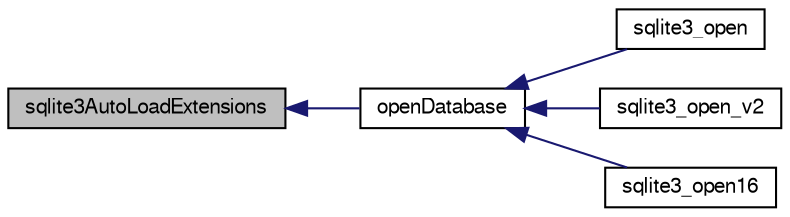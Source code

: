 digraph "sqlite3AutoLoadExtensions"
{
  edge [fontname="FreeSans",fontsize="10",labelfontname="FreeSans",labelfontsize="10"];
  node [fontname="FreeSans",fontsize="10",shape=record];
  rankdir="LR";
  Node427092 [label="sqlite3AutoLoadExtensions",height=0.2,width=0.4,color="black", fillcolor="grey75", style="filled", fontcolor="black"];
  Node427092 -> Node427093 [dir="back",color="midnightblue",fontsize="10",style="solid",fontname="FreeSans"];
  Node427093 [label="openDatabase",height=0.2,width=0.4,color="black", fillcolor="white", style="filled",URL="$sqlite3_8c.html#a6a9c3bc3a64234e863413f41db473758"];
  Node427093 -> Node427094 [dir="back",color="midnightblue",fontsize="10",style="solid",fontname="FreeSans"];
  Node427094 [label="sqlite3_open",height=0.2,width=0.4,color="black", fillcolor="white", style="filled",URL="$sqlite3_8h.html#a97ba966ed1acc38409786258268f5f71"];
  Node427093 -> Node427095 [dir="back",color="midnightblue",fontsize="10",style="solid",fontname="FreeSans"];
  Node427095 [label="sqlite3_open_v2",height=0.2,width=0.4,color="black", fillcolor="white", style="filled",URL="$sqlite3_8h.html#a140fe275b6975dc867cea50a65a217c4"];
  Node427093 -> Node427096 [dir="back",color="midnightblue",fontsize="10",style="solid",fontname="FreeSans"];
  Node427096 [label="sqlite3_open16",height=0.2,width=0.4,color="black", fillcolor="white", style="filled",URL="$sqlite3_8h.html#adbc401bb96713f32e553db32f6f3ca33"];
}
